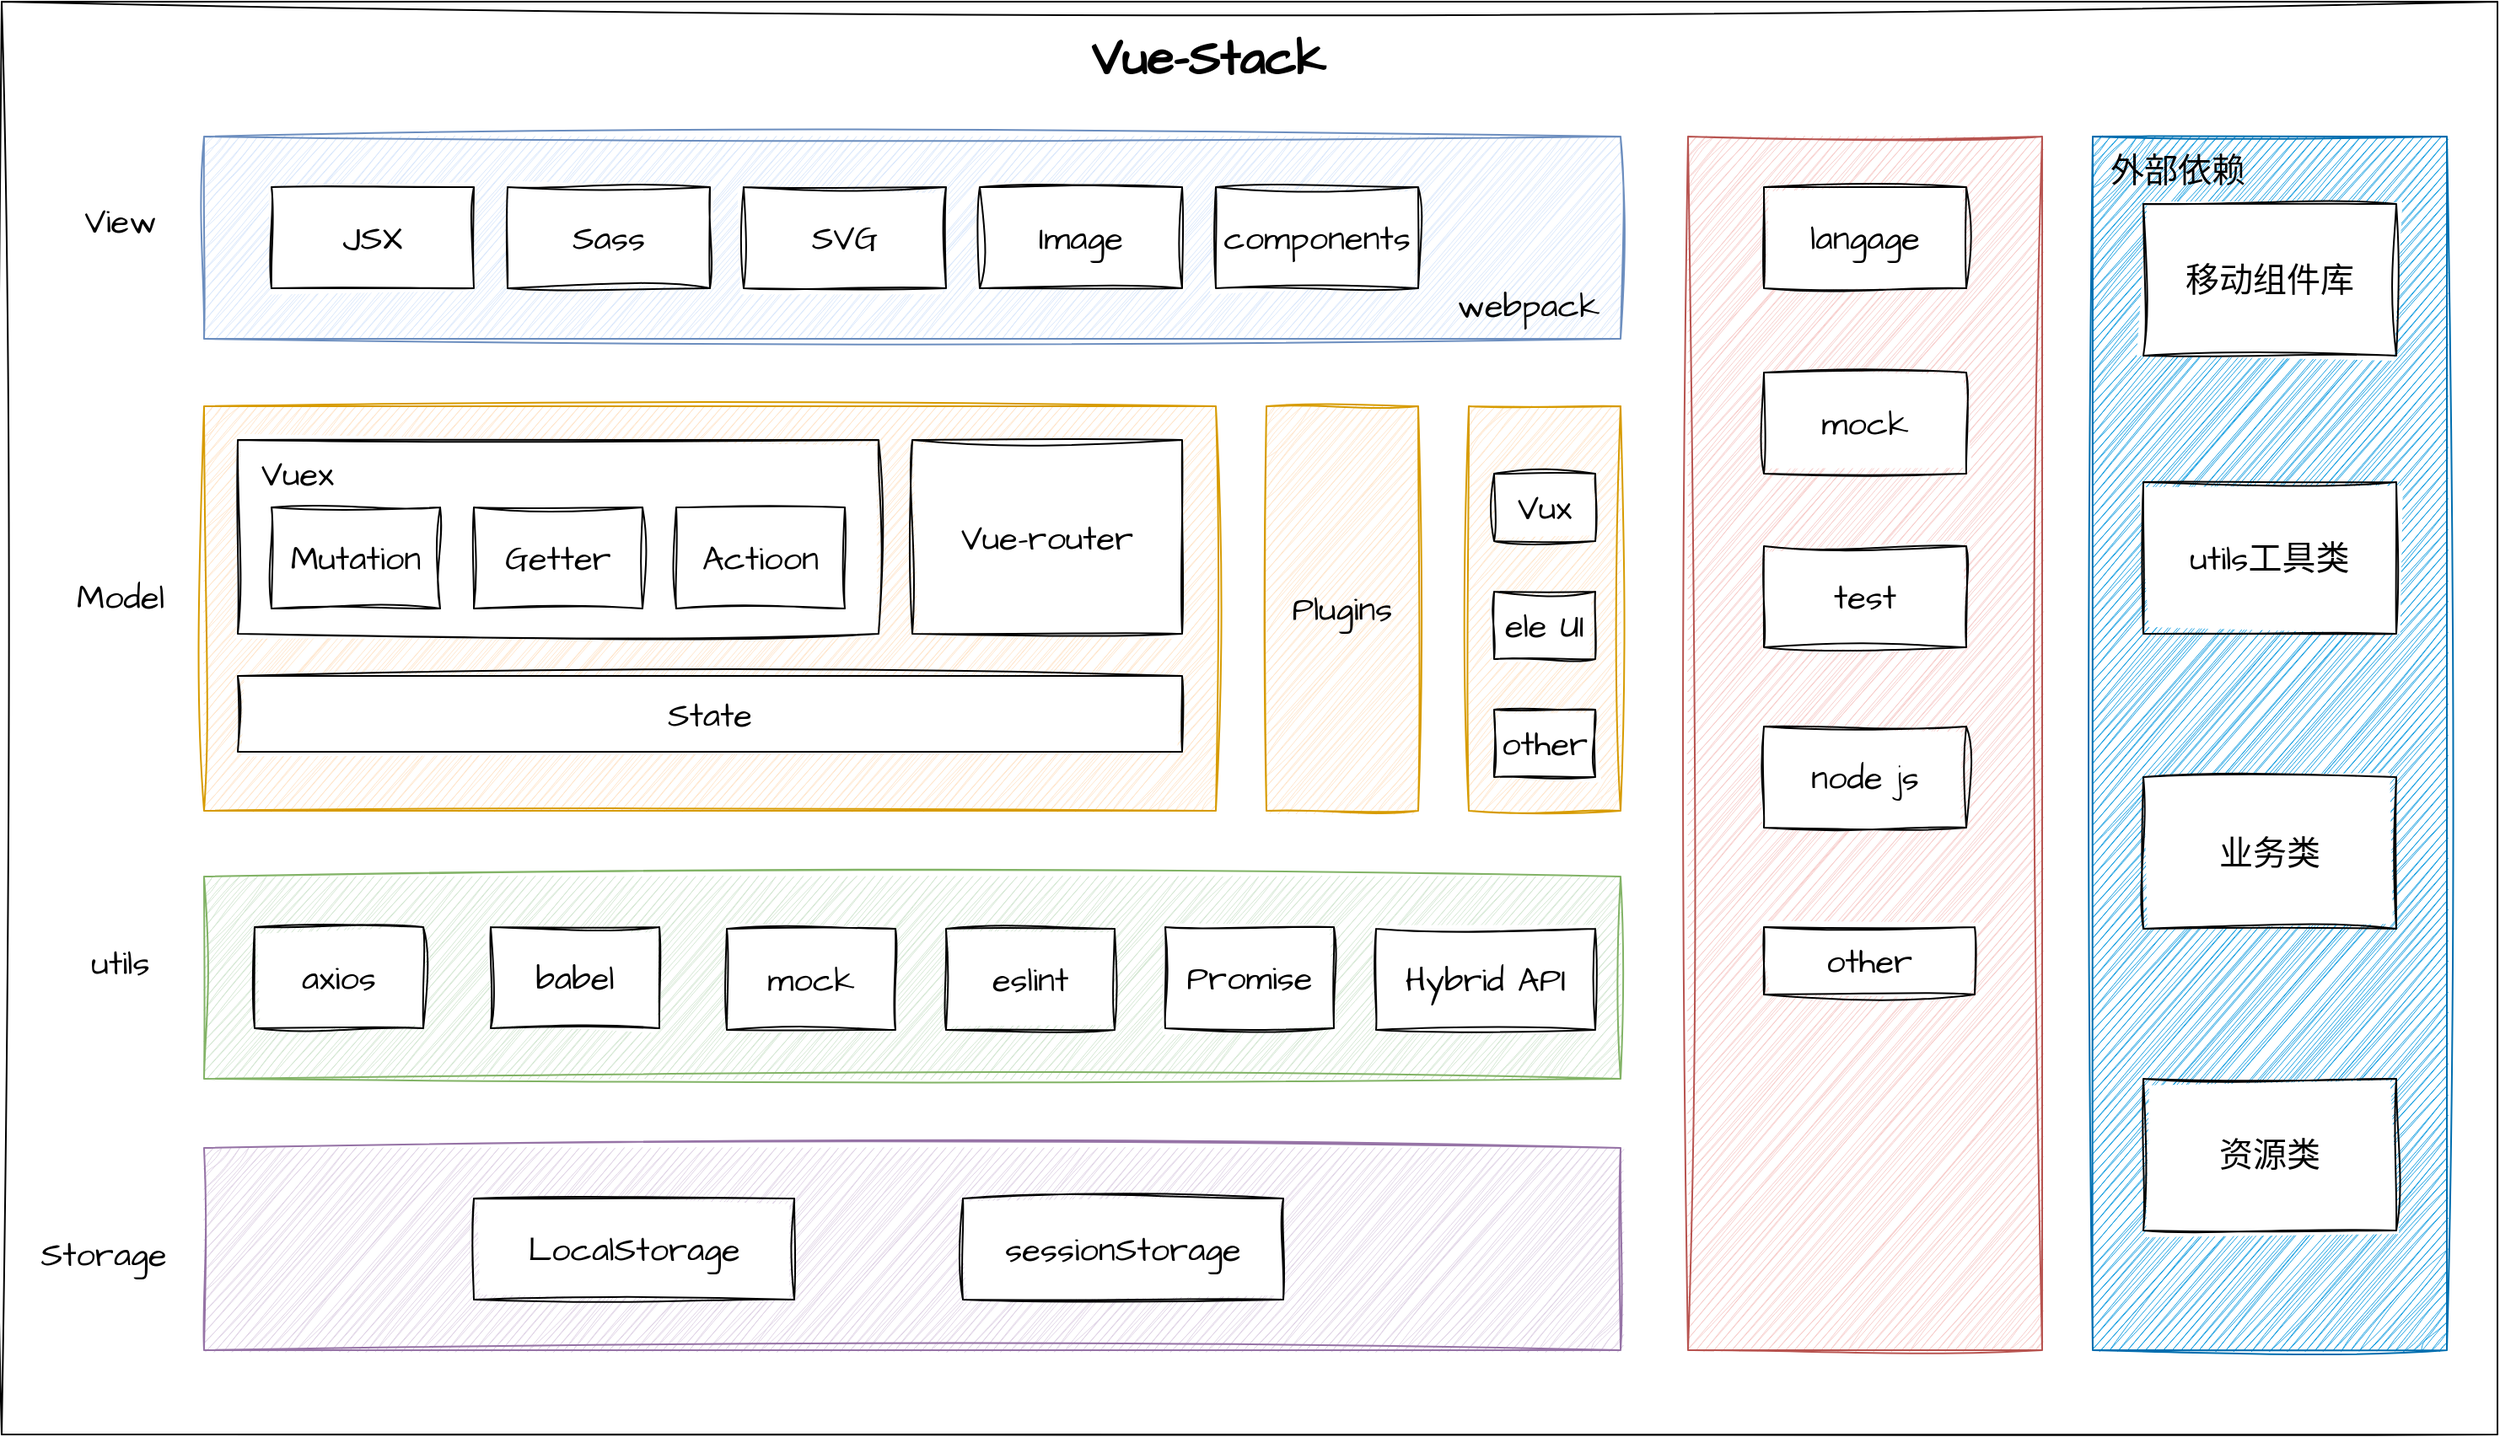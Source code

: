 <mxfile version="21.6.5" type="device">
  <diagram name="第 1 页" id="XIys6s_PslB1W5TsKb79">
    <mxGraphModel dx="2203" dy="1369" grid="1" gridSize="10" guides="1" tooltips="1" connect="1" arrows="1" fold="1" page="0" pageScale="1" pageWidth="827" pageHeight="1169" math="0" shadow="0">
      <root>
        <mxCell id="0" />
        <mxCell id="1" parent="0" />
        <mxCell id="vJc7uA--2--GsjuSY3rF-45" value="" style="rounded=0;whiteSpace=wrap;html=1;sketch=1;hachureGap=4;jiggle=2;curveFitting=1;fontFamily=Architects Daughter;fontSource=https%3A%2F%2Ffonts.googleapis.com%2Fcss%3Ffamily%3DArchitects%2BDaughter;fontSize=20;" vertex="1" parent="1">
          <mxGeometry x="-160" y="-40" width="1480" height="850" as="geometry" />
        </mxCell>
        <mxCell id="vJc7uA--2--GsjuSY3rF-1" value="" style="rounded=0;whiteSpace=wrap;html=1;sketch=1;hachureGap=4;jiggle=2;curveFitting=1;fontFamily=Architects Daughter;fontSource=https%3A%2F%2Ffonts.googleapis.com%2Fcss%3Ffamily%3DArchitects%2BDaughter;fontSize=20;fillColor=#dae8fc;strokeColor=#6c8ebf;" vertex="1" parent="1">
          <mxGeometry x="-40" y="40" width="840" height="120" as="geometry" />
        </mxCell>
        <mxCell id="vJc7uA--2--GsjuSY3rF-2" value="View" style="text;html=1;align=center;verticalAlign=middle;resizable=0;points=[];autosize=1;strokeColor=none;fillColor=none;fontSize=20;fontFamily=Architects Daughter;" vertex="1" parent="1">
          <mxGeometry x="-125" y="70" width="70" height="40" as="geometry" />
        </mxCell>
        <mxCell id="vJc7uA--2--GsjuSY3rF-3" value="JSX" style="rounded=0;whiteSpace=wrap;html=1;sketch=1;hachureGap=4;jiggle=2;curveFitting=1;fontFamily=Architects Daughter;fontSource=https%3A%2F%2Ffonts.googleapis.com%2Fcss%3Ffamily%3DArchitects%2BDaughter;fontSize=20;" vertex="1" parent="1">
          <mxGeometry y="70" width="120" height="60" as="geometry" />
        </mxCell>
        <mxCell id="vJc7uA--2--GsjuSY3rF-4" value="Sass" style="rounded=0;whiteSpace=wrap;html=1;sketch=1;hachureGap=4;jiggle=2;curveFitting=1;fontFamily=Architects Daughter;fontSource=https%3A%2F%2Ffonts.googleapis.com%2Fcss%3Ffamily%3DArchitects%2BDaughter;fontSize=20;" vertex="1" parent="1">
          <mxGeometry x="140" y="70" width="120" height="60" as="geometry" />
        </mxCell>
        <mxCell id="vJc7uA--2--GsjuSY3rF-5" value="SVG" style="rounded=0;whiteSpace=wrap;html=1;sketch=1;hachureGap=4;jiggle=2;curveFitting=1;fontFamily=Architects Daughter;fontSource=https%3A%2F%2Ffonts.googleapis.com%2Fcss%3Ffamily%3DArchitects%2BDaughter;fontSize=20;" vertex="1" parent="1">
          <mxGeometry x="280" y="70" width="120" height="60" as="geometry" />
        </mxCell>
        <mxCell id="vJc7uA--2--GsjuSY3rF-6" value="Image" style="rounded=0;whiteSpace=wrap;html=1;sketch=1;hachureGap=4;jiggle=2;curveFitting=1;fontFamily=Architects Daughter;fontSource=https%3A%2F%2Ffonts.googleapis.com%2Fcss%3Ffamily%3DArchitects%2BDaughter;fontSize=20;" vertex="1" parent="1">
          <mxGeometry x="420" y="70" width="120" height="60" as="geometry" />
        </mxCell>
        <mxCell id="vJc7uA--2--GsjuSY3rF-7" value="components" style="rounded=0;whiteSpace=wrap;html=1;sketch=1;hachureGap=4;jiggle=2;curveFitting=1;fontFamily=Architects Daughter;fontSource=https%3A%2F%2Ffonts.googleapis.com%2Fcss%3Ffamily%3DArchitects%2BDaughter;fontSize=20;" vertex="1" parent="1">
          <mxGeometry x="560" y="70" width="120" height="60" as="geometry" />
        </mxCell>
        <mxCell id="vJc7uA--2--GsjuSY3rF-8" value="webpack" style="text;html=1;align=center;verticalAlign=middle;resizable=0;points=[];autosize=1;strokeColor=none;fillColor=none;fontSize=20;fontFamily=Architects Daughter;" vertex="1" parent="1">
          <mxGeometry x="690" y="120" width="110" height="40" as="geometry" />
        </mxCell>
        <mxCell id="vJc7uA--2--GsjuSY3rF-9" value="" style="rounded=0;whiteSpace=wrap;html=1;sketch=1;hachureGap=4;jiggle=2;curveFitting=1;fontFamily=Architects Daughter;fontSource=https%3A%2F%2Ffonts.googleapis.com%2Fcss%3Ffamily%3DArchitects%2BDaughter;fontSize=20;fillColor=#ffe6cc;strokeColor=#d79b00;" vertex="1" parent="1">
          <mxGeometry x="-40" y="200" width="600" height="240" as="geometry" />
        </mxCell>
        <mxCell id="vJc7uA--2--GsjuSY3rF-10" value="Plugins" style="rounded=0;whiteSpace=wrap;html=1;sketch=1;hachureGap=4;jiggle=2;curveFitting=1;fontFamily=Architects Daughter;fontSource=https%3A%2F%2Ffonts.googleapis.com%2Fcss%3Ffamily%3DArchitects%2BDaughter;fontSize=20;fillColor=#ffe6cc;strokeColor=#d79b00;" vertex="1" parent="1">
          <mxGeometry x="590" y="200" width="90" height="240" as="geometry" />
        </mxCell>
        <mxCell id="vJc7uA--2--GsjuSY3rF-11" value="" style="rounded=0;whiteSpace=wrap;html=1;sketch=1;hachureGap=4;jiggle=2;curveFitting=1;fontFamily=Architects Daughter;fontSource=https%3A%2F%2Ffonts.googleapis.com%2Fcss%3Ffamily%3DArchitects%2BDaughter;fontSize=20;fillColor=#ffe6cc;strokeColor=#d79b00;" vertex="1" parent="1">
          <mxGeometry x="710" y="200" width="90" height="240" as="geometry" />
        </mxCell>
        <mxCell id="vJc7uA--2--GsjuSY3rF-12" value="" style="rounded=0;whiteSpace=wrap;html=1;sketch=1;hachureGap=4;jiggle=2;curveFitting=1;fontFamily=Architects Daughter;fontSource=https%3A%2F%2Ffonts.googleapis.com%2Fcss%3Ffamily%3DArchitects%2BDaughter;fontSize=20;" vertex="1" parent="1">
          <mxGeometry x="-20" y="220" width="380" height="115" as="geometry" />
        </mxCell>
        <mxCell id="vJc7uA--2--GsjuSY3rF-13" value="Vuex" style="text;html=1;align=center;verticalAlign=middle;resizable=0;points=[];autosize=1;strokeColor=none;fillColor=none;fontSize=20;fontFamily=Architects Daughter;" vertex="1" parent="1">
          <mxGeometry x="-20" y="220" width="70" height="40" as="geometry" />
        </mxCell>
        <mxCell id="vJc7uA--2--GsjuSY3rF-14" value="Mutation" style="whiteSpace=wrap;html=1;sketch=1;hachureGap=4;jiggle=2;curveFitting=1;fontFamily=Architects Daughter;fontSource=https%3A%2F%2Ffonts.googleapis.com%2Fcss%3Ffamily%3DArchitects%2BDaughter;fontSize=20;" vertex="1" parent="1">
          <mxGeometry y="260" width="100" height="60" as="geometry" />
        </mxCell>
        <mxCell id="vJc7uA--2--GsjuSY3rF-15" value="Getter" style="whiteSpace=wrap;html=1;sketch=1;hachureGap=4;jiggle=2;curveFitting=1;fontFamily=Architects Daughter;fontSource=https%3A%2F%2Ffonts.googleapis.com%2Fcss%3Ffamily%3DArchitects%2BDaughter;fontSize=20;" vertex="1" parent="1">
          <mxGeometry x="120" y="260" width="100" height="60" as="geometry" />
        </mxCell>
        <mxCell id="vJc7uA--2--GsjuSY3rF-16" value="Actioon" style="whiteSpace=wrap;html=1;sketch=1;hachureGap=4;jiggle=2;curveFitting=1;fontFamily=Architects Daughter;fontSource=https%3A%2F%2Ffonts.googleapis.com%2Fcss%3Ffamily%3DArchitects%2BDaughter;fontSize=20;" vertex="1" parent="1">
          <mxGeometry x="240" y="260" width="100" height="60" as="geometry" />
        </mxCell>
        <mxCell id="vJc7uA--2--GsjuSY3rF-17" value="Vue-router" style="rounded=0;whiteSpace=wrap;html=1;sketch=1;hachureGap=4;jiggle=2;curveFitting=1;fontFamily=Architects Daughter;fontSource=https%3A%2F%2Ffonts.googleapis.com%2Fcss%3Ffamily%3DArchitects%2BDaughter;fontSize=20;" vertex="1" parent="1">
          <mxGeometry x="380" y="220" width="160" height="115" as="geometry" />
        </mxCell>
        <mxCell id="vJc7uA--2--GsjuSY3rF-18" value="State" style="rounded=0;whiteSpace=wrap;html=1;sketch=1;hachureGap=4;jiggle=2;curveFitting=1;fontFamily=Architects Daughter;fontSource=https%3A%2F%2Ffonts.googleapis.com%2Fcss%3Ffamily%3DArchitects%2BDaughter;fontSize=20;" vertex="1" parent="1">
          <mxGeometry x="-20" y="360" width="560" height="45" as="geometry" />
        </mxCell>
        <mxCell id="vJc7uA--2--GsjuSY3rF-19" value="Model" style="text;html=1;align=center;verticalAlign=middle;resizable=0;points=[];autosize=1;strokeColor=none;fillColor=none;fontSize=20;fontFamily=Architects Daughter;" vertex="1" parent="1">
          <mxGeometry x="-130" y="293" width="80" height="40" as="geometry" />
        </mxCell>
        <mxCell id="vJc7uA--2--GsjuSY3rF-20" value="Vux" style="whiteSpace=wrap;html=1;sketch=1;hachureGap=4;jiggle=2;curveFitting=1;fontFamily=Architects Daughter;fontSource=https%3A%2F%2Ffonts.googleapis.com%2Fcss%3Ffamily%3DArchitects%2BDaughter;fontSize=20;" vertex="1" parent="1">
          <mxGeometry x="725" y="240" width="60" height="40" as="geometry" />
        </mxCell>
        <mxCell id="vJc7uA--2--GsjuSY3rF-21" value="ele UI" style="whiteSpace=wrap;html=1;sketch=1;hachureGap=4;jiggle=2;curveFitting=1;fontFamily=Architects Daughter;fontSource=https%3A%2F%2Ffonts.googleapis.com%2Fcss%3Ffamily%3DArchitects%2BDaughter;fontSize=20;" vertex="1" parent="1">
          <mxGeometry x="725" y="310" width="60" height="40" as="geometry" />
        </mxCell>
        <mxCell id="vJc7uA--2--GsjuSY3rF-22" value="" style="rounded=0;whiteSpace=wrap;html=1;sketch=1;hachureGap=4;jiggle=2;curveFitting=1;fontFamily=Architects Daughter;fontSource=https%3A%2F%2Ffonts.googleapis.com%2Fcss%3Ffamily%3DArchitects%2BDaughter;fontSize=20;fillColor=#d5e8d4;strokeColor=#82b366;" vertex="1" parent="1">
          <mxGeometry x="-40" y="479" width="840" height="120" as="geometry" />
        </mxCell>
        <mxCell id="vJc7uA--2--GsjuSY3rF-23" value="utils" style="text;html=1;align=center;verticalAlign=middle;resizable=0;points=[];autosize=1;strokeColor=none;fillColor=none;fontSize=20;fontFamily=Architects Daughter;" vertex="1" parent="1">
          <mxGeometry x="-120" y="510" width="60" height="40" as="geometry" />
        </mxCell>
        <mxCell id="vJc7uA--2--GsjuSY3rF-25" value="axios" style="whiteSpace=wrap;html=1;sketch=1;hachureGap=4;jiggle=2;curveFitting=1;fontFamily=Architects Daughter;fontSource=https%3A%2F%2Ffonts.googleapis.com%2Fcss%3Ffamily%3DArchitects%2BDaughter;fontSize=20;" vertex="1" parent="1">
          <mxGeometry x="-10" y="509" width="100" height="60" as="geometry" />
        </mxCell>
        <mxCell id="vJc7uA--2--GsjuSY3rF-26" value="babel" style="whiteSpace=wrap;html=1;sketch=1;hachureGap=4;jiggle=2;curveFitting=1;fontFamily=Architects Daughter;fontSource=https%3A%2F%2Ffonts.googleapis.com%2Fcss%3Ffamily%3DArchitects%2BDaughter;fontSize=20;" vertex="1" parent="1">
          <mxGeometry x="130" y="509" width="100" height="60" as="geometry" />
        </mxCell>
        <mxCell id="vJc7uA--2--GsjuSY3rF-27" value="mock" style="whiteSpace=wrap;html=1;sketch=1;hachureGap=4;jiggle=2;curveFitting=1;fontFamily=Architects Daughter;fontSource=https%3A%2F%2Ffonts.googleapis.com%2Fcss%3Ffamily%3DArchitects%2BDaughter;fontSize=20;" vertex="1" parent="1">
          <mxGeometry x="270" y="510" width="100" height="60" as="geometry" />
        </mxCell>
        <mxCell id="vJc7uA--2--GsjuSY3rF-28" value="eslint" style="whiteSpace=wrap;html=1;sketch=1;hachureGap=4;jiggle=2;curveFitting=1;fontFamily=Architects Daughter;fontSource=https%3A%2F%2Ffonts.googleapis.com%2Fcss%3Ffamily%3DArchitects%2BDaughter;fontSize=20;" vertex="1" parent="1">
          <mxGeometry x="400" y="510" width="100" height="60" as="geometry" />
        </mxCell>
        <mxCell id="vJc7uA--2--GsjuSY3rF-29" value="Hybrid API" style="whiteSpace=wrap;html=1;sketch=1;hachureGap=4;jiggle=2;curveFitting=1;fontFamily=Architects Daughter;fontSource=https%3A%2F%2Ffonts.googleapis.com%2Fcss%3Ffamily%3DArchitects%2BDaughter;fontSize=20;" vertex="1" parent="1">
          <mxGeometry x="655" y="510" width="130" height="60" as="geometry" />
        </mxCell>
        <mxCell id="vJc7uA--2--GsjuSY3rF-31" value="" style="rounded=0;whiteSpace=wrap;html=1;sketch=1;hachureGap=4;jiggle=2;curveFitting=1;fontFamily=Architects Daughter;fontSource=https%3A%2F%2Ffonts.googleapis.com%2Fcss%3Ffamily%3DArchitects%2BDaughter;fontSize=20;fillColor=#e1d5e7;strokeColor=#9673a6;" vertex="1" parent="1">
          <mxGeometry x="-40" y="640" width="840" height="120" as="geometry" />
        </mxCell>
        <mxCell id="vJc7uA--2--GsjuSY3rF-32" value="Storage" style="text;html=1;align=center;verticalAlign=middle;resizable=0;points=[];autosize=1;strokeColor=none;fillColor=none;fontSize=20;fontFamily=Architects Daughter;" vertex="1" parent="1">
          <mxGeometry x="-150" y="683" width="100" height="40" as="geometry" />
        </mxCell>
        <mxCell id="vJc7uA--2--GsjuSY3rF-33" value="LocalStorage" style="whiteSpace=wrap;html=1;sketch=1;hachureGap=4;jiggle=2;curveFitting=1;fontFamily=Architects Daughter;fontSource=https%3A%2F%2Ffonts.googleapis.com%2Fcss%3Ffamily%3DArchitects%2BDaughter;fontSize=20;" vertex="1" parent="1">
          <mxGeometry x="120" y="670" width="190" height="60" as="geometry" />
        </mxCell>
        <mxCell id="vJc7uA--2--GsjuSY3rF-34" value="sessionStorage" style="whiteSpace=wrap;html=1;sketch=1;hachureGap=4;jiggle=2;curveFitting=1;fontFamily=Architects Daughter;fontSource=https%3A%2F%2Ffonts.googleapis.com%2Fcss%3Ffamily%3DArchitects%2BDaughter;fontSize=20;" vertex="1" parent="1">
          <mxGeometry x="410" y="670" width="190" height="60" as="geometry" />
        </mxCell>
        <mxCell id="vJc7uA--2--GsjuSY3rF-35" value="" style="rounded=0;whiteSpace=wrap;html=1;sketch=1;hachureGap=4;jiggle=2;curveFitting=1;fontFamily=Architects Daughter;fontSource=https%3A%2F%2Ffonts.googleapis.com%2Fcss%3Ffamily%3DArchitects%2BDaughter;fontSize=20;fillColor=#f8cecc;strokeColor=#b85450;" vertex="1" parent="1">
          <mxGeometry x="840" y="40" width="210" height="720" as="geometry" />
        </mxCell>
        <mxCell id="vJc7uA--2--GsjuSY3rF-36" value="langage" style="rounded=0;whiteSpace=wrap;html=1;sketch=1;hachureGap=4;jiggle=2;curveFitting=1;fontFamily=Architects Daughter;fontSource=https%3A%2F%2Ffonts.googleapis.com%2Fcss%3Ffamily%3DArchitects%2BDaughter;fontSize=20;" vertex="1" parent="1">
          <mxGeometry x="885" y="70" width="120" height="60" as="geometry" />
        </mxCell>
        <mxCell id="vJc7uA--2--GsjuSY3rF-37" value="mock" style="rounded=0;whiteSpace=wrap;html=1;sketch=1;hachureGap=4;jiggle=2;curveFitting=1;fontFamily=Architects Daughter;fontSource=https%3A%2F%2Ffonts.googleapis.com%2Fcss%3Ffamily%3DArchitects%2BDaughter;fontSize=20;" vertex="1" parent="1">
          <mxGeometry x="885" y="180" width="120" height="60" as="geometry" />
        </mxCell>
        <mxCell id="vJc7uA--2--GsjuSY3rF-38" value="test" style="rounded=0;whiteSpace=wrap;html=1;sketch=1;hachureGap=4;jiggle=2;curveFitting=1;fontFamily=Architects Daughter;fontSource=https%3A%2F%2Ffonts.googleapis.com%2Fcss%3Ffamily%3DArchitects%2BDaughter;fontSize=20;" vertex="1" parent="1">
          <mxGeometry x="885" y="283" width="120" height="60" as="geometry" />
        </mxCell>
        <mxCell id="vJc7uA--2--GsjuSY3rF-39" value="" style="rounded=0;whiteSpace=wrap;html=1;sketch=1;hachureGap=4;jiggle=2;curveFitting=1;fontFamily=Architects Daughter;fontSource=https%3A%2F%2Ffonts.googleapis.com%2Fcss%3Ffamily%3DArchitects%2BDaughter;fontSize=20;fillColor=#1ba1e2;strokeColor=#006EAF;fontColor=#ffffff;" vertex="1" parent="1">
          <mxGeometry x="1080" y="40" width="210" height="720" as="geometry" />
        </mxCell>
        <mxCell id="vJc7uA--2--GsjuSY3rF-40" value="外部依赖" style="text;html=1;align=center;verticalAlign=middle;resizable=0;points=[];autosize=1;strokeColor=none;fillColor=none;fontSize=20;fontFamily=Architects Daughter;" vertex="1" parent="1">
          <mxGeometry x="1080" y="40" width="100" height="40" as="geometry" />
        </mxCell>
        <mxCell id="vJc7uA--2--GsjuSY3rF-41" value="移动组件库" style="rounded=0;whiteSpace=wrap;html=1;sketch=1;hachureGap=4;jiggle=2;curveFitting=1;fontFamily=Architects Daughter;fontSource=https%3A%2F%2Ffonts.googleapis.com%2Fcss%3Ffamily%3DArchitects%2BDaughter;fontSize=20;" vertex="1" parent="1">
          <mxGeometry x="1110" y="80" width="150" height="90" as="geometry" />
        </mxCell>
        <mxCell id="vJc7uA--2--GsjuSY3rF-42" value="utils工具类" style="rounded=0;whiteSpace=wrap;html=1;sketch=1;hachureGap=4;jiggle=2;curveFitting=1;fontFamily=Architects Daughter;fontSource=https%3A%2F%2Ffonts.googleapis.com%2Fcss%3Ffamily%3DArchitects%2BDaughter;fontSize=20;" vertex="1" parent="1">
          <mxGeometry x="1110" y="245" width="150" height="90" as="geometry" />
        </mxCell>
        <mxCell id="vJc7uA--2--GsjuSY3rF-43" value="业务类" style="rounded=0;whiteSpace=wrap;html=1;sketch=1;hachureGap=4;jiggle=2;curveFitting=1;fontFamily=Architects Daughter;fontSource=https%3A%2F%2Ffonts.googleapis.com%2Fcss%3Ffamily%3DArchitects%2BDaughter;fontSize=20;" vertex="1" parent="1">
          <mxGeometry x="1110" y="420" width="150" height="90" as="geometry" />
        </mxCell>
        <mxCell id="vJc7uA--2--GsjuSY3rF-44" value="资源类" style="rounded=0;whiteSpace=wrap;html=1;sketch=1;hachureGap=4;jiggle=2;curveFitting=1;fontFamily=Architects Daughter;fontSource=https%3A%2F%2Ffonts.googleapis.com%2Fcss%3Ffamily%3DArchitects%2BDaughter;fontSize=20;" vertex="1" parent="1">
          <mxGeometry x="1110" y="599" width="150" height="90" as="geometry" />
        </mxCell>
        <mxCell id="vJc7uA--2--GsjuSY3rF-46" value="Vue-Stack" style="text;html=1;align=center;verticalAlign=middle;resizable=0;points=[];autosize=1;strokeColor=none;fillColor=none;fontSize=29;fontFamily=Architects Daughter;fontStyle=1" vertex="1" parent="1">
          <mxGeometry x="470" y="-30" width="170" height="50" as="geometry" />
        </mxCell>
        <mxCell id="vJc7uA--2--GsjuSY3rF-47" value="node js" style="rounded=0;whiteSpace=wrap;html=1;sketch=1;hachureGap=4;jiggle=2;curveFitting=1;fontFamily=Architects Daughter;fontSource=https%3A%2F%2Ffonts.googleapis.com%2Fcss%3Ffamily%3DArchitects%2BDaughter;fontSize=20;" vertex="1" parent="1">
          <mxGeometry x="885" y="390" width="120" height="60" as="geometry" />
        </mxCell>
        <mxCell id="vJc7uA--2--GsjuSY3rF-48" value="Promise" style="whiteSpace=wrap;html=1;sketch=1;hachureGap=4;jiggle=2;curveFitting=1;fontFamily=Architects Daughter;fontSource=https%3A%2F%2Ffonts.googleapis.com%2Fcss%3Ffamily%3DArchitects%2BDaughter;fontSize=20;" vertex="1" parent="1">
          <mxGeometry x="530" y="509" width="100" height="60" as="geometry" />
        </mxCell>
        <mxCell id="vJc7uA--2--GsjuSY3rF-49" value="other" style="whiteSpace=wrap;html=1;sketch=1;hachureGap=4;jiggle=2;curveFitting=1;fontFamily=Architects Daughter;fontSource=https%3A%2F%2Ffonts.googleapis.com%2Fcss%3Ffamily%3DArchitects%2BDaughter;fontSize=20;" vertex="1" parent="1">
          <mxGeometry x="725" y="380" width="60" height="40" as="geometry" />
        </mxCell>
        <mxCell id="vJc7uA--2--GsjuSY3rF-50" value="other" style="whiteSpace=wrap;html=1;sketch=1;hachureGap=4;jiggle=2;curveFitting=1;fontFamily=Architects Daughter;fontSource=https%3A%2F%2Ffonts.googleapis.com%2Fcss%3Ffamily%3DArchitects%2BDaughter;fontSize=20;" vertex="1" parent="1">
          <mxGeometry x="885" y="509" width="125" height="40" as="geometry" />
        </mxCell>
      </root>
    </mxGraphModel>
  </diagram>
</mxfile>
